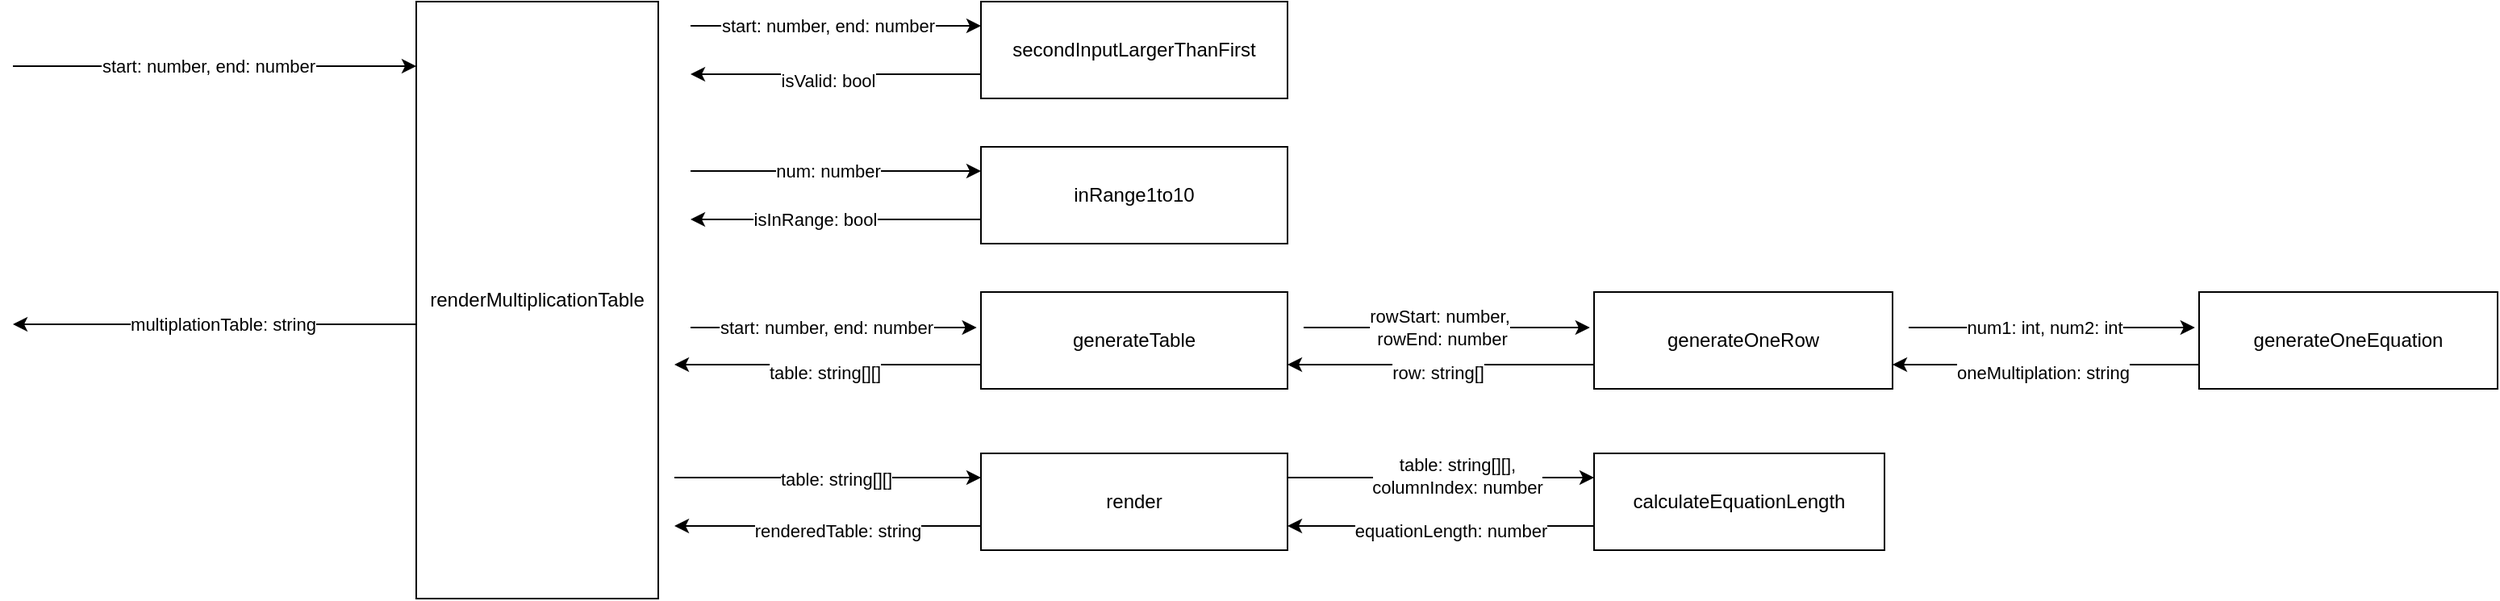 <mxfile version="24.7.17">
  <diagram name="Page-1" id="Z7NCiNOt0rBZbV3qwzt3">
    <mxGraphModel dx="1644" dy="557" grid="1" gridSize="10" guides="1" tooltips="1" connect="1" arrows="1" fold="1" page="1" pageScale="1" pageWidth="850" pageHeight="1100" math="0" shadow="0">
      <root>
        <mxCell id="0" />
        <mxCell id="1" parent="0" />
        <mxCell id="7nnDh2iyXDVP4bpD3n3L-6" style="edgeStyle=orthogonalEdgeStyle;rounded=0;orthogonalLoop=1;jettySize=auto;html=1;exitX=0;exitY=0.75;exitDx=0;exitDy=0;" edge="1" parent="1" source="7nnDh2iyXDVP4bpD3n3L-2">
          <mxGeometry relative="1" as="geometry">
            <mxPoint x="300" y="155" as="targetPoint" />
          </mxGeometry>
        </mxCell>
        <mxCell id="7nnDh2iyXDVP4bpD3n3L-10" value="isValid: bool" style="edgeLabel;html=1;align=center;verticalAlign=middle;resizable=0;points=[];" vertex="1" connectable="0" parent="7nnDh2iyXDVP4bpD3n3L-6">
          <mxGeometry x="0.057" y="3" relative="1" as="geometry">
            <mxPoint as="offset" />
          </mxGeometry>
        </mxCell>
        <mxCell id="7nnDh2iyXDVP4bpD3n3L-2" value="secondInputLargerThanFirst" style="rounded=0;whiteSpace=wrap;html=1;" vertex="1" parent="1">
          <mxGeometry x="480" y="110" width="190" height="60" as="geometry" />
        </mxCell>
        <mxCell id="7nnDh2iyXDVP4bpD3n3L-22" style="edgeStyle=orthogonalEdgeStyle;rounded=0;orthogonalLoop=1;jettySize=auto;html=1;exitX=0;exitY=0.75;exitDx=0;exitDy=0;" edge="1" parent="1" source="7nnDh2iyXDVP4bpD3n3L-3">
          <mxGeometry relative="1" as="geometry">
            <mxPoint x="300" y="245" as="targetPoint" />
          </mxGeometry>
        </mxCell>
        <mxCell id="7nnDh2iyXDVP4bpD3n3L-23" value="isInRange: bool" style="edgeLabel;html=1;align=center;verticalAlign=middle;resizable=0;points=[];" vertex="1" connectable="0" parent="7nnDh2iyXDVP4bpD3n3L-22">
          <mxGeometry x="0.153" y="-1" relative="1" as="geometry">
            <mxPoint as="offset" />
          </mxGeometry>
        </mxCell>
        <mxCell id="7nnDh2iyXDVP4bpD3n3L-3" value="inRange1to10" style="rounded=0;whiteSpace=wrap;html=1;" vertex="1" parent="1">
          <mxGeometry x="480" y="200" width="190" height="60" as="geometry" />
        </mxCell>
        <mxCell id="7nnDh2iyXDVP4bpD3n3L-29" style="edgeStyle=orthogonalEdgeStyle;rounded=0;orthogonalLoop=1;jettySize=auto;html=1;exitX=0;exitY=0.75;exitDx=0;exitDy=0;" edge="1" parent="1" source="7nnDh2iyXDVP4bpD3n3L-4">
          <mxGeometry relative="1" as="geometry">
            <mxPoint x="670" y="335" as="targetPoint" />
          </mxGeometry>
        </mxCell>
        <mxCell id="7nnDh2iyXDVP4bpD3n3L-33" value="row: string[]" style="edgeLabel;html=1;align=center;verticalAlign=middle;resizable=0;points=[];" vertex="1" connectable="0" parent="7nnDh2iyXDVP4bpD3n3L-29">
          <mxGeometry x="0.022" y="4" relative="1" as="geometry">
            <mxPoint as="offset" />
          </mxGeometry>
        </mxCell>
        <mxCell id="7nnDh2iyXDVP4bpD3n3L-4" value="generateOneRow" style="rounded=0;whiteSpace=wrap;html=1;" vertex="1" parent="1">
          <mxGeometry x="860" y="290" width="185" height="60" as="geometry" />
        </mxCell>
        <mxCell id="7nnDh2iyXDVP4bpD3n3L-5" value="" style="endArrow=classic;html=1;rounded=0;entryX=0;entryY=0.25;entryDx=0;entryDy=0;" edge="1" parent="1" target="7nnDh2iyXDVP4bpD3n3L-2">
          <mxGeometry width="50" height="50" relative="1" as="geometry">
            <mxPoint x="300" y="125" as="sourcePoint" />
            <mxPoint x="430" y="270" as="targetPoint" />
          </mxGeometry>
        </mxCell>
        <mxCell id="7nnDh2iyXDVP4bpD3n3L-9" value="start: number, end: number" style="edgeLabel;html=1;align=center;verticalAlign=middle;resizable=0;points=[];" vertex="1" connectable="0" parent="7nnDh2iyXDVP4bpD3n3L-5">
          <mxGeometry x="-0.061" relative="1" as="geometry">
            <mxPoint as="offset" />
          </mxGeometry>
        </mxCell>
        <mxCell id="7nnDh2iyXDVP4bpD3n3L-12" value="renderMultiplicationTable" style="rounded=0;whiteSpace=wrap;html=1;" vertex="1" parent="1">
          <mxGeometry x="130" y="110" width="150" height="370" as="geometry" />
        </mxCell>
        <mxCell id="7nnDh2iyXDVP4bpD3n3L-14" value="" style="endArrow=classic;html=1;rounded=0;entryX=0;entryY=0.25;entryDx=0;entryDy=0;" edge="1" parent="1">
          <mxGeometry width="50" height="50" relative="1" as="geometry">
            <mxPoint x="-120" y="150" as="sourcePoint" />
            <mxPoint x="130" y="150" as="targetPoint" />
          </mxGeometry>
        </mxCell>
        <mxCell id="7nnDh2iyXDVP4bpD3n3L-15" value="start: number, end: number" style="edgeLabel;html=1;align=center;verticalAlign=middle;resizable=0;points=[];" vertex="1" connectable="0" parent="7nnDh2iyXDVP4bpD3n3L-14">
          <mxGeometry x="-0.061" relative="1" as="geometry">
            <mxPoint x="3" as="offset" />
          </mxGeometry>
        </mxCell>
        <mxCell id="7nnDh2iyXDVP4bpD3n3L-16" value="" style="endArrow=classic;html=1;rounded=0;entryX=0;entryY=0.25;entryDx=0;entryDy=0;" edge="1" parent="1" target="7nnDh2iyXDVP4bpD3n3L-3">
          <mxGeometry width="50" height="50" relative="1" as="geometry">
            <mxPoint x="300" y="215" as="sourcePoint" />
            <mxPoint x="425" y="220" as="targetPoint" />
          </mxGeometry>
        </mxCell>
        <mxCell id="7nnDh2iyXDVP4bpD3n3L-17" value="num: number" style="edgeLabel;html=1;align=center;verticalAlign=middle;resizable=0;points=[];" vertex="1" connectable="0" parent="7nnDh2iyXDVP4bpD3n3L-16">
          <mxGeometry x="-0.061" relative="1" as="geometry">
            <mxPoint as="offset" />
          </mxGeometry>
        </mxCell>
        <mxCell id="7nnDh2iyXDVP4bpD3n3L-24" value="" style="endArrow=classic;html=1;rounded=0;entryX=-0.014;entryY=0.367;entryDx=0;entryDy=0;entryPerimeter=0;" edge="1" parent="1" target="7nnDh2iyXDVP4bpD3n3L-4">
          <mxGeometry width="50" height="50" relative="1" as="geometry">
            <mxPoint x="680" y="312" as="sourcePoint" />
            <mxPoint x="805" y="310" as="targetPoint" />
          </mxGeometry>
        </mxCell>
        <mxCell id="7nnDh2iyXDVP4bpD3n3L-25" value="rowStart: number,&lt;div&gt;&amp;nbsp;rowEnd: number&lt;/div&gt;" style="edgeLabel;html=1;align=center;verticalAlign=middle;resizable=0;points=[];" vertex="1" connectable="0" parent="7nnDh2iyXDVP4bpD3n3L-24">
          <mxGeometry x="-0.061" relative="1" as="geometry">
            <mxPoint as="offset" />
          </mxGeometry>
        </mxCell>
        <mxCell id="7nnDh2iyXDVP4bpD3n3L-31" style="edgeStyle=orthogonalEdgeStyle;rounded=0;orthogonalLoop=1;jettySize=auto;html=1;exitX=0;exitY=0.75;exitDx=0;exitDy=0;" edge="1" parent="1">
          <mxGeometry relative="1" as="geometry">
            <mxPoint x="-120" y="310" as="targetPoint" />
            <mxPoint x="130" y="310" as="sourcePoint" />
          </mxGeometry>
        </mxCell>
        <mxCell id="7nnDh2iyXDVP4bpD3n3L-32" value="multiplationTable: string" style="edgeLabel;html=1;align=center;verticalAlign=middle;resizable=0;points=[];" vertex="1" connectable="0" parent="7nnDh2iyXDVP4bpD3n3L-31">
          <mxGeometry x="-0.198" y="1" relative="1" as="geometry">
            <mxPoint x="-20" y="-1" as="offset" />
          </mxGeometry>
        </mxCell>
        <mxCell id="7nnDh2iyXDVP4bpD3n3L-34" style="edgeStyle=orthogonalEdgeStyle;rounded=0;orthogonalLoop=1;jettySize=auto;html=1;exitX=0;exitY=0.75;exitDx=0;exitDy=0;" edge="1" parent="1" source="7nnDh2iyXDVP4bpD3n3L-36">
          <mxGeometry relative="1" as="geometry">
            <mxPoint x="1045" y="335" as="targetPoint" />
          </mxGeometry>
        </mxCell>
        <mxCell id="7nnDh2iyXDVP4bpD3n3L-35" value="oneMultiplation: string" style="edgeLabel;html=1;align=center;verticalAlign=middle;resizable=0;points=[];" vertex="1" connectable="0" parent="7nnDh2iyXDVP4bpD3n3L-34">
          <mxGeometry x="0.022" y="4" relative="1" as="geometry">
            <mxPoint as="offset" />
          </mxGeometry>
        </mxCell>
        <mxCell id="7nnDh2iyXDVP4bpD3n3L-36" value="generateOneEquation" style="rounded=0;whiteSpace=wrap;html=1;" vertex="1" parent="1">
          <mxGeometry x="1235" y="290" width="185" height="60" as="geometry" />
        </mxCell>
        <mxCell id="7nnDh2iyXDVP4bpD3n3L-37" value="" style="endArrow=classic;html=1;rounded=0;entryX=-0.014;entryY=0.367;entryDx=0;entryDy=0;entryPerimeter=0;" edge="1" parent="1" target="7nnDh2iyXDVP4bpD3n3L-36">
          <mxGeometry width="50" height="50" relative="1" as="geometry">
            <mxPoint x="1055" y="312" as="sourcePoint" />
            <mxPoint x="1180" y="310" as="targetPoint" />
          </mxGeometry>
        </mxCell>
        <mxCell id="7nnDh2iyXDVP4bpD3n3L-38" value="num1: int, num2: int" style="edgeLabel;html=1;align=center;verticalAlign=middle;resizable=0;points=[];" vertex="1" connectable="0" parent="7nnDh2iyXDVP4bpD3n3L-37">
          <mxGeometry x="-0.061" relative="1" as="geometry">
            <mxPoint as="offset" />
          </mxGeometry>
        </mxCell>
        <mxCell id="7nnDh2iyXDVP4bpD3n3L-39" style="edgeStyle=orthogonalEdgeStyle;rounded=0;orthogonalLoop=1;jettySize=auto;html=1;exitX=0;exitY=0.75;exitDx=0;exitDy=0;" edge="1" parent="1" source="7nnDh2iyXDVP4bpD3n3L-41">
          <mxGeometry relative="1" as="geometry">
            <mxPoint x="290" y="335" as="targetPoint" />
          </mxGeometry>
        </mxCell>
        <mxCell id="7nnDh2iyXDVP4bpD3n3L-40" value="table: string[][]" style="edgeLabel;html=1;align=center;verticalAlign=middle;resizable=0;points=[];" vertex="1" connectable="0" parent="7nnDh2iyXDVP4bpD3n3L-39">
          <mxGeometry x="0.022" y="4" relative="1" as="geometry">
            <mxPoint as="offset" />
          </mxGeometry>
        </mxCell>
        <mxCell id="7nnDh2iyXDVP4bpD3n3L-41" value="generateTable" style="rounded=0;whiteSpace=wrap;html=1;" vertex="1" parent="1">
          <mxGeometry x="480" y="290" width="190" height="60" as="geometry" />
        </mxCell>
        <mxCell id="7nnDh2iyXDVP4bpD3n3L-42" value="" style="endArrow=classic;html=1;rounded=0;entryX=-0.014;entryY=0.367;entryDx=0;entryDy=0;entryPerimeter=0;" edge="1" parent="1" target="7nnDh2iyXDVP4bpD3n3L-41">
          <mxGeometry width="50" height="50" relative="1" as="geometry">
            <mxPoint x="300" y="312" as="sourcePoint" />
            <mxPoint x="425" y="310" as="targetPoint" />
          </mxGeometry>
        </mxCell>
        <mxCell id="7nnDh2iyXDVP4bpD3n3L-43" value="start: number, end: number" style="edgeLabel;html=1;align=center;verticalAlign=middle;resizable=0;points=[];" vertex="1" connectable="0" parent="7nnDh2iyXDVP4bpD3n3L-42">
          <mxGeometry x="-0.061" relative="1" as="geometry">
            <mxPoint as="offset" />
          </mxGeometry>
        </mxCell>
        <mxCell id="7nnDh2iyXDVP4bpD3n3L-46" style="edgeStyle=orthogonalEdgeStyle;rounded=0;orthogonalLoop=1;jettySize=auto;html=1;exitX=0;exitY=0.75;exitDx=0;exitDy=0;" edge="1" parent="1" source="7nnDh2iyXDVP4bpD3n3L-45">
          <mxGeometry relative="1" as="geometry">
            <mxPoint x="290" y="435" as="targetPoint" />
          </mxGeometry>
        </mxCell>
        <mxCell id="7nnDh2iyXDVP4bpD3n3L-48" value="renderedTable: string" style="edgeLabel;html=1;align=center;verticalAlign=middle;resizable=0;points=[];" vertex="1" connectable="0" parent="7nnDh2iyXDVP4bpD3n3L-46">
          <mxGeometry x="-0.216" y="3" relative="1" as="geometry">
            <mxPoint x="-15" as="offset" />
          </mxGeometry>
        </mxCell>
        <mxCell id="7nnDh2iyXDVP4bpD3n3L-52" style="edgeStyle=orthogonalEdgeStyle;rounded=0;orthogonalLoop=1;jettySize=auto;html=1;exitX=1;exitY=0.25;exitDx=0;exitDy=0;entryX=0;entryY=0.25;entryDx=0;entryDy=0;" edge="1" parent="1" source="7nnDh2iyXDVP4bpD3n3L-45" target="7nnDh2iyXDVP4bpD3n3L-51">
          <mxGeometry relative="1" as="geometry" />
        </mxCell>
        <mxCell id="7nnDh2iyXDVP4bpD3n3L-54" value="table: string[][],&lt;div&gt;columnIndex: number&lt;/div&gt;" style="edgeLabel;html=1;align=center;verticalAlign=middle;resizable=0;points=[];" vertex="1" connectable="0" parent="7nnDh2iyXDVP4bpD3n3L-52">
          <mxGeometry x="0.098" y="1" relative="1" as="geometry">
            <mxPoint as="offset" />
          </mxGeometry>
        </mxCell>
        <mxCell id="7nnDh2iyXDVP4bpD3n3L-45" value="render" style="rounded=0;whiteSpace=wrap;html=1;" vertex="1" parent="1">
          <mxGeometry x="480" y="390" width="190" height="60" as="geometry" />
        </mxCell>
        <mxCell id="7nnDh2iyXDVP4bpD3n3L-47" value="" style="endArrow=classic;html=1;rounded=0;entryX=0;entryY=0.25;entryDx=0;entryDy=0;" edge="1" parent="1" target="7nnDh2iyXDVP4bpD3n3L-45">
          <mxGeometry width="50" height="50" relative="1" as="geometry">
            <mxPoint x="290" y="405" as="sourcePoint" />
            <mxPoint x="520" y="270" as="targetPoint" />
          </mxGeometry>
        </mxCell>
        <mxCell id="7nnDh2iyXDVP4bpD3n3L-49" value="table: string[][]" style="edgeLabel;html=1;align=center;verticalAlign=middle;resizable=0;points=[];" vertex="1" connectable="0" parent="7nnDh2iyXDVP4bpD3n3L-47">
          <mxGeometry x="0.046" y="-1" relative="1" as="geometry">
            <mxPoint as="offset" />
          </mxGeometry>
        </mxCell>
        <mxCell id="7nnDh2iyXDVP4bpD3n3L-53" style="edgeStyle=orthogonalEdgeStyle;rounded=0;orthogonalLoop=1;jettySize=auto;html=1;exitX=0;exitY=0.75;exitDx=0;exitDy=0;entryX=1;entryY=0.75;entryDx=0;entryDy=0;" edge="1" parent="1" source="7nnDh2iyXDVP4bpD3n3L-51" target="7nnDh2iyXDVP4bpD3n3L-45">
          <mxGeometry relative="1" as="geometry" />
        </mxCell>
        <mxCell id="7nnDh2iyXDVP4bpD3n3L-55" value="equationLength: number" style="edgeLabel;html=1;align=center;verticalAlign=middle;resizable=0;points=[];" vertex="1" connectable="0" parent="7nnDh2iyXDVP4bpD3n3L-53">
          <mxGeometry x="-0.193" y="3" relative="1" as="geometry">
            <mxPoint x="-13" as="offset" />
          </mxGeometry>
        </mxCell>
        <mxCell id="7nnDh2iyXDVP4bpD3n3L-51" value="calculateEquationLength" style="rounded=0;whiteSpace=wrap;html=1;" vertex="1" parent="1">
          <mxGeometry x="860" y="390" width="180" height="60" as="geometry" />
        </mxCell>
      </root>
    </mxGraphModel>
  </diagram>
</mxfile>
